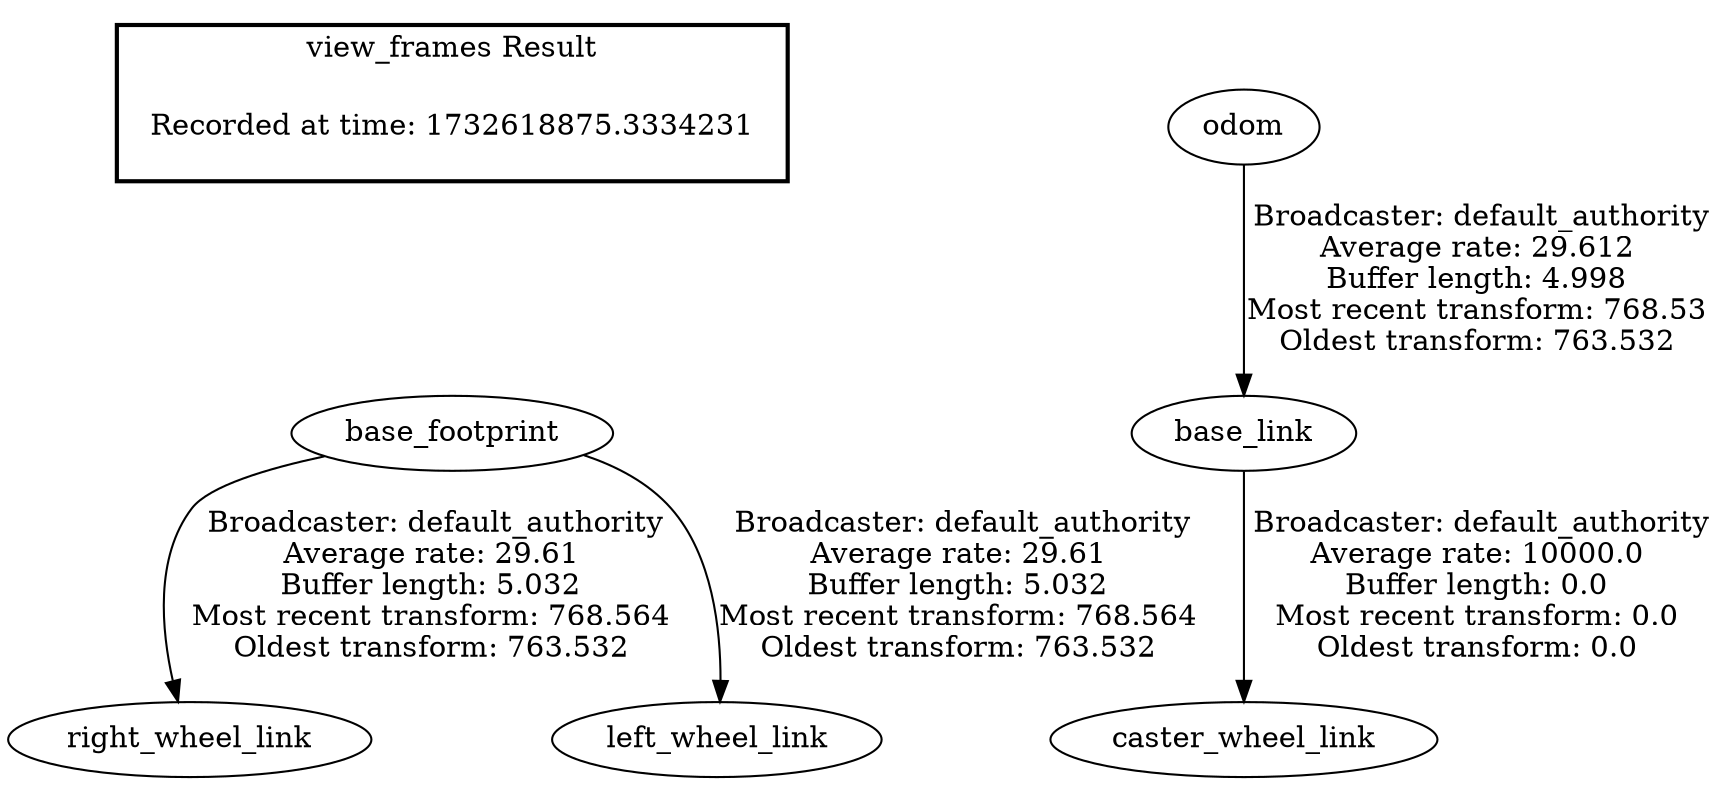 digraph G {
"base_footprint" -> "right_wheel_link"[label=" Broadcaster: default_authority\nAverage rate: 29.61\nBuffer length: 5.032\nMost recent transform: 768.564\nOldest transform: 763.532\n"];
"base_link" -> "caster_wheel_link"[label=" Broadcaster: default_authority\nAverage rate: 10000.0\nBuffer length: 0.0\nMost recent transform: 0.0\nOldest transform: 0.0\n"];
"odom" -> "base_link"[label=" Broadcaster: default_authority\nAverage rate: 29.612\nBuffer length: 4.998\nMost recent transform: 768.53\nOldest transform: 763.532\n"];
"base_footprint" -> "left_wheel_link"[label=" Broadcaster: default_authority\nAverage rate: 29.61\nBuffer length: 5.032\nMost recent transform: 768.564\nOldest transform: 763.532\n"];
edge [style=invis];
 subgraph cluster_legend { style=bold; color=black; label ="view_frames Result";
"Recorded at time: 1732618875.3334231"[ shape=plaintext ] ;
}->"base_footprint";
}
